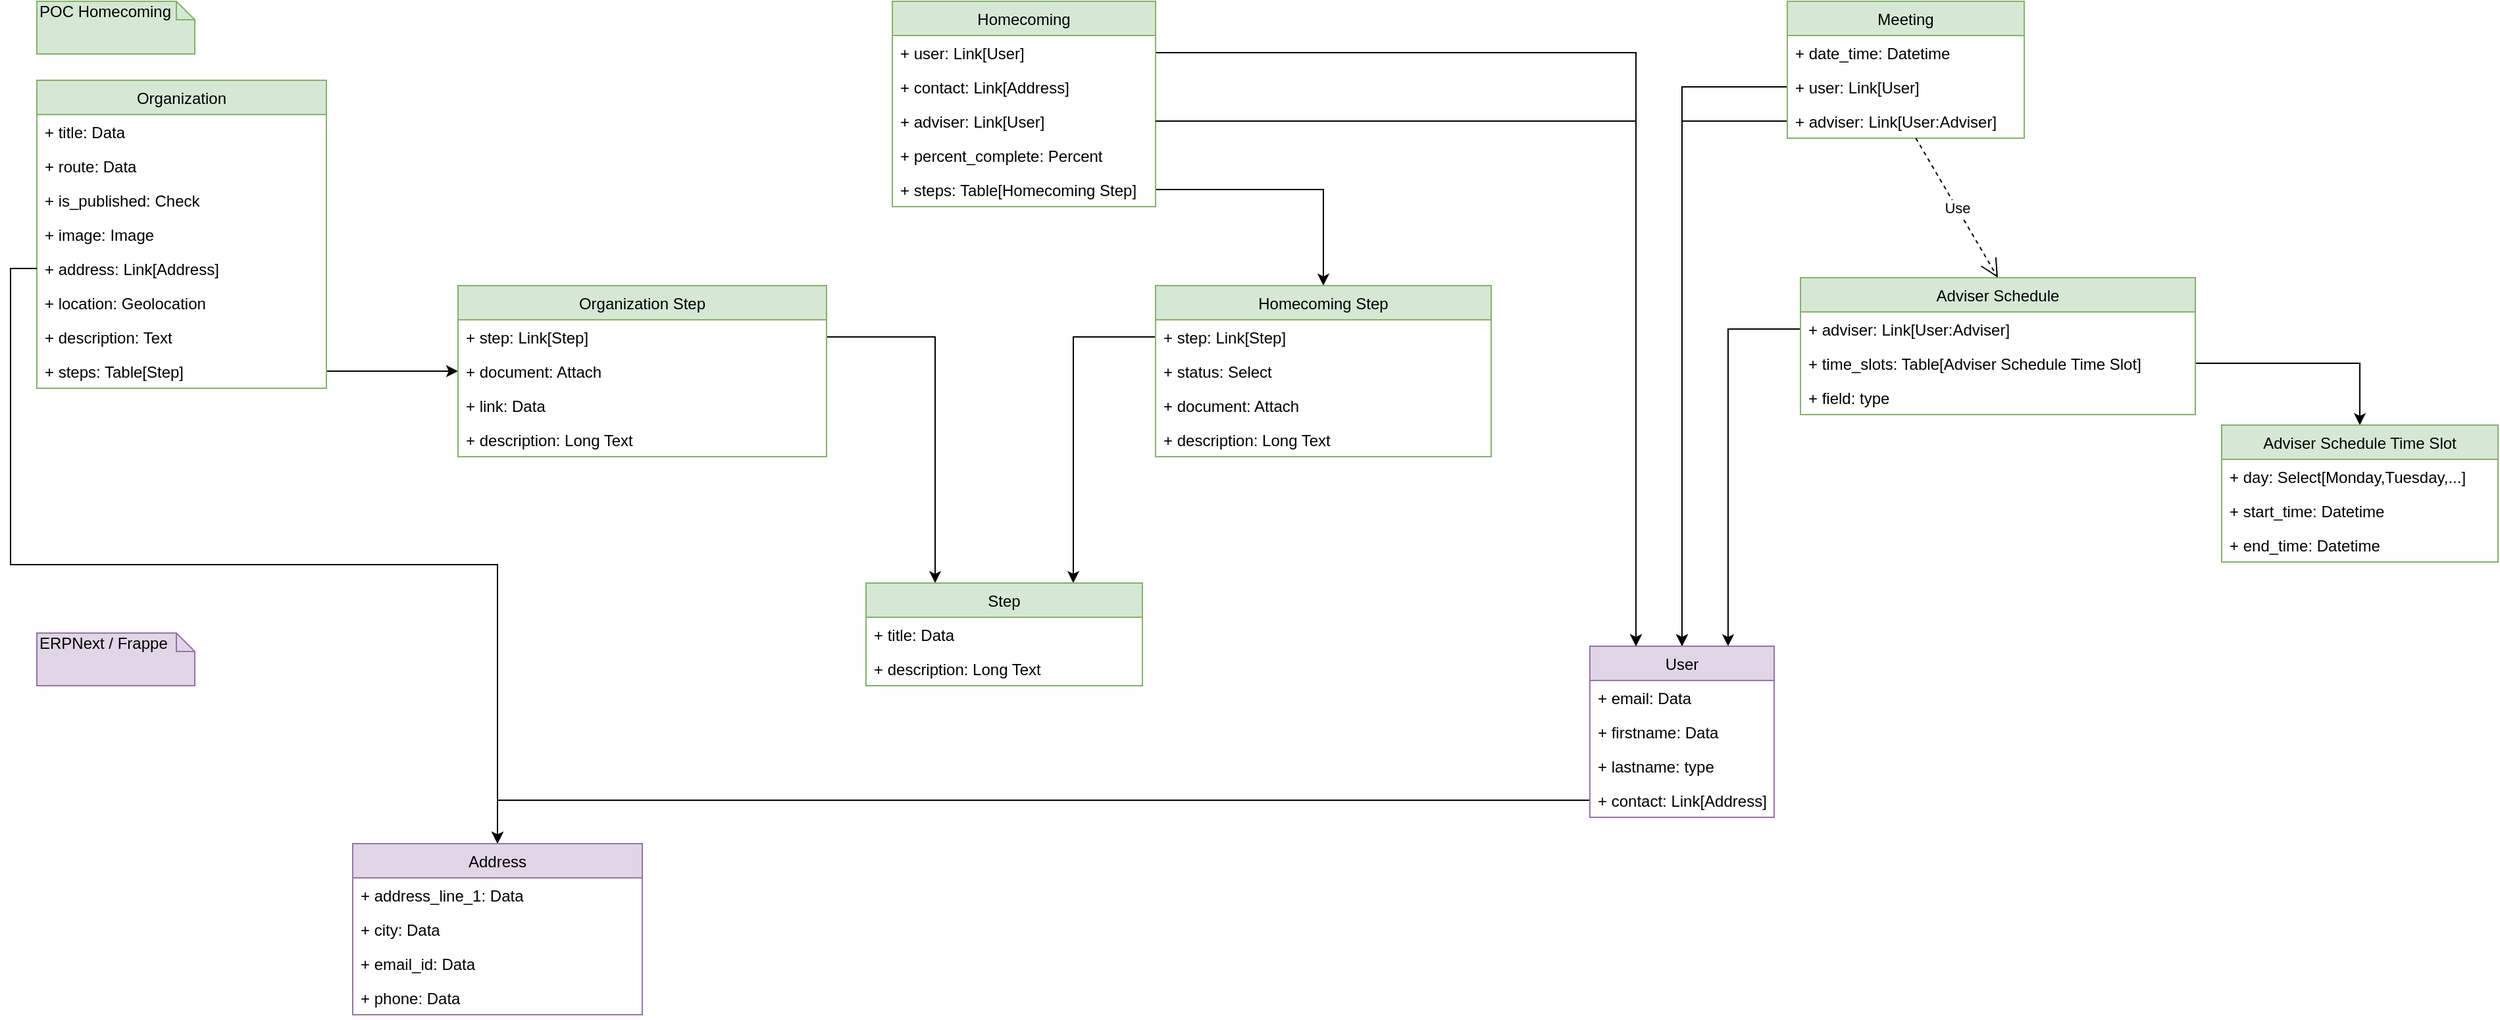 <mxfile version="12.9.14"><diagram id="CUa-wceZVMu4AO8y3Hg5" name="Page-1"><mxGraphModel dx="1394" dy="514" grid="1" gridSize="10" guides="1" tooltips="1" connect="1" arrows="1" fold="1" page="1" pageScale="1" pageWidth="1169" pageHeight="827" math="0" shadow="0"><root><mxCell id="0"/><mxCell id="1" parent="0"/><mxCell id="TeUuFCn307Gs_QQ1nQsQ-22" value="ERPNext / Frappe" style="shape=note;whiteSpace=wrap;html=1;size=14;verticalAlign=top;align=left;spacingTop=-6;fillColor=#e1d5e7;strokeColor=#9673a6;" parent="1" vertex="1"><mxGeometry x="40" y="520" width="120" height="40" as="geometry"/></mxCell><mxCell id="TeUuFCn307Gs_QQ1nQsQ-23" value="POC Homecoming" style="shape=note;whiteSpace=wrap;html=1;size=14;verticalAlign=top;align=left;spacingTop=-6;fillColor=#d5e8d4;strokeColor=#82b366;" parent="1" vertex="1"><mxGeometry x="40" y="40" width="120" height="40" as="geometry"/></mxCell><mxCell id="15" style="edgeStyle=orthogonalEdgeStyle;rounded=0;orthogonalLoop=1;jettySize=auto;html=1;entryX=0.5;entryY=0;entryDx=0;entryDy=0;" parent="1" source="TeUuFCn307Gs_QQ1nQsQ-11" target="TeUuFCn307Gs_QQ1nQsQ-5" edge="1"><mxGeometry relative="1" as="geometry"/></mxCell><mxCell id="17" style="edgeStyle=orthogonalEdgeStyle;rounded=0;orthogonalLoop=1;jettySize=auto;html=1;" parent="1" source="16" target="55" edge="1"><mxGeometry relative="1" as="geometry"/></mxCell><mxCell id="18" style="edgeStyle=orthogonalEdgeStyle;rounded=0;orthogonalLoop=1;jettySize=auto;html=1;exitX=1;exitY=0.5;exitDx=0;exitDy=0;entryX=0.5;entryY=0;entryDx=0;entryDy=0;" parent="1" source="8" target="10" edge="1"><mxGeometry relative="1" as="geometry"/></mxCell><mxCell id="20" style="edgeStyle=orthogonalEdgeStyle;rounded=0;orthogonalLoop=1;jettySize=auto;html=1;exitX=0;exitY=0.5;exitDx=0;exitDy=0;entryX=0.5;entryY=0;entryDx=0;entryDy=0;" parent="1" source="5" target="TeUuFCn307Gs_QQ1nQsQ-13" edge="1"><mxGeometry relative="1" as="geometry"/></mxCell><mxCell id="21" style="edgeStyle=orthogonalEdgeStyle;rounded=0;orthogonalLoop=1;jettySize=auto;html=1;exitX=0;exitY=0.5;exitDx=0;exitDy=0;entryX=0.5;entryY=0;entryDx=0;entryDy=0;" parent="1" source="4" target="TeUuFCn307Gs_QQ1nQsQ-13" edge="1"><mxGeometry relative="1" as="geometry"/></mxCell><mxCell id="22" style="edgeStyle=orthogonalEdgeStyle;rounded=0;orthogonalLoop=1;jettySize=auto;html=1;exitX=0;exitY=0.5;exitDx=0;exitDy=0;entryX=0.75;entryY=0;entryDx=0;entryDy=0;" parent="1" source="7" target="TeUuFCn307Gs_QQ1nQsQ-13" edge="1"><mxGeometry relative="1" as="geometry"/></mxCell><mxCell id="23" style="edgeStyle=orthogonalEdgeStyle;rounded=0;orthogonalLoop=1;jettySize=auto;html=1;exitX=1;exitY=0.5;exitDx=0;exitDy=0;entryX=0.25;entryY=0;entryDx=0;entryDy=0;" parent="1" source="TeUuFCn307Gs_QQ1nQsQ-10" target="TeUuFCn307Gs_QQ1nQsQ-13" edge="1"><mxGeometry relative="1" as="geometry"/></mxCell><mxCell id="26" style="edgeStyle=orthogonalEdgeStyle;rounded=0;orthogonalLoop=1;jettySize=auto;html=1;exitX=0;exitY=0.5;exitDx=0;exitDy=0;" parent="1" source="25" target="TeUuFCn307Gs_QQ1nQsQ-17" edge="1"><mxGeometry relative="1" as="geometry"/></mxCell><mxCell id="2" value="Meeting" style="swimlane;fontStyle=0;childLayout=stackLayout;horizontal=1;startSize=26;fillColor=#d5e8d4;horizontalStack=0;resizeParent=1;resizeParentMax=0;resizeLast=0;collapsible=1;marginBottom=0;strokeColor=#82b366;" parent="1" vertex="1"><mxGeometry x="1370" y="40" width="180" height="104" as="geometry"/></mxCell><mxCell id="3" value="+ date_time: Datetime" style="text;strokeColor=none;fillColor=none;align=left;verticalAlign=top;spacingLeft=4;spacingRight=4;overflow=hidden;rotatable=0;points=[[0,0.5],[1,0.5]];portConstraint=eastwest;" parent="2" vertex="1"><mxGeometry y="26" width="180" height="26" as="geometry"/></mxCell><mxCell id="5" value="+ user: Link[User]" style="text;strokeColor=none;fillColor=none;align=left;verticalAlign=top;spacingLeft=4;spacingRight=4;overflow=hidden;rotatable=0;points=[[0,0.5],[1,0.5]];portConstraint=eastwest;" parent="2" vertex="1"><mxGeometry y="52" width="180" height="26" as="geometry"/></mxCell><mxCell id="4" value="+ adviser: Link[User:Adviser]" style="text;strokeColor=none;fillColor=none;align=left;verticalAlign=top;spacingLeft=4;spacingRight=4;overflow=hidden;rotatable=0;points=[[0,0.5],[1,0.5]];portConstraint=eastwest;" parent="2" vertex="1"><mxGeometry y="78" width="180" height="26" as="geometry"/></mxCell><mxCell id="TeUuFCn307Gs_QQ1nQsQ-1" value="Organization" style="swimlane;fontStyle=0;childLayout=stackLayout;horizontal=1;startSize=26;fillColor=#d5e8d4;horizontalStack=0;resizeParent=1;resizeParentMax=0;resizeLast=0;collapsible=1;marginBottom=0;strokeColor=#82b366;" parent="1" vertex="1"><mxGeometry x="40" y="100" width="220" height="234" as="geometry"/></mxCell><mxCell id="TeUuFCn307Gs_QQ1nQsQ-2" value="+ title: Data" style="text;strokeColor=none;fillColor=none;align=left;verticalAlign=top;spacingLeft=4;spacingRight=4;overflow=hidden;rotatable=0;points=[[0,0.5],[1,0.5]];portConstraint=eastwest;" parent="TeUuFCn307Gs_QQ1nQsQ-1" vertex="1"><mxGeometry y="26" width="220" height="26" as="geometry"/></mxCell><mxCell id="70" value="+ route: Data" style="text;strokeColor=none;fillColor=none;align=left;verticalAlign=top;spacingLeft=4;spacingRight=4;overflow=hidden;rotatable=0;points=[[0,0.5],[1,0.5]];portConstraint=eastwest;" parent="TeUuFCn307Gs_QQ1nQsQ-1" vertex="1"><mxGeometry y="52" width="220" height="26" as="geometry"/></mxCell><mxCell id="TeUuFCn307Gs_QQ1nQsQ-25" value="+ is_published: Check" style="text;strokeColor=none;fillColor=none;align=left;verticalAlign=top;spacingLeft=4;spacingRight=4;overflow=hidden;rotatable=0;points=[[0,0.5],[1,0.5]];portConstraint=eastwest;" parent="TeUuFCn307Gs_QQ1nQsQ-1" vertex="1"><mxGeometry y="78" width="220" height="26" as="geometry"/></mxCell><mxCell id="TeUuFCn307Gs_QQ1nQsQ-4" value="+ image: Image" style="text;strokeColor=none;fillColor=none;align=left;verticalAlign=top;spacingLeft=4;spacingRight=4;overflow=hidden;rotatable=0;points=[[0,0.5],[1,0.5]];portConstraint=eastwest;" parent="TeUuFCn307Gs_QQ1nQsQ-1" vertex="1"><mxGeometry y="104" width="220" height="26" as="geometry"/></mxCell><mxCell id="24" value="+ address: Link[Address]" style="text;strokeColor=none;fillColor=none;align=left;verticalAlign=top;spacingLeft=4;spacingRight=4;overflow=hidden;rotatable=0;points=[[0,0.5],[1,0.5]];portConstraint=eastwest;" parent="TeUuFCn307Gs_QQ1nQsQ-1" vertex="1"><mxGeometry y="130" width="220" height="26" as="geometry"/></mxCell><mxCell id="TeUuFCn307Gs_QQ1nQsQ-3" value="+ location: Geolocation" style="text;strokeColor=none;fillColor=none;align=left;verticalAlign=top;spacingLeft=4;spacingRight=4;overflow=hidden;rotatable=0;points=[[0,0.5],[1,0.5]];portConstraint=eastwest;" parent="TeUuFCn307Gs_QQ1nQsQ-1" vertex="1"><mxGeometry y="156" width="220" height="26" as="geometry"/></mxCell><mxCell id="TeUuFCn307Gs_QQ1nQsQ-24" value="+ description: Text" style="text;strokeColor=none;fillColor=none;align=left;verticalAlign=top;spacingLeft=4;spacingRight=4;overflow=hidden;rotatable=0;points=[[0,0.5],[1,0.5]];portConstraint=eastwest;" parent="TeUuFCn307Gs_QQ1nQsQ-1" vertex="1"><mxGeometry y="182" width="220" height="26" as="geometry"/></mxCell><mxCell id="16" value="+ steps: Table[Step]" style="text;strokeColor=none;fillColor=none;align=left;verticalAlign=top;spacingLeft=4;spacingRight=4;overflow=hidden;rotatable=0;points=[[0,0.5],[1,0.5]];portConstraint=eastwest;" parent="TeUuFCn307Gs_QQ1nQsQ-1" vertex="1"><mxGeometry y="208" width="220" height="26" as="geometry"/></mxCell><mxCell id="27" style="edgeStyle=orthogonalEdgeStyle;rounded=0;orthogonalLoop=1;jettySize=auto;html=1;exitX=0;exitY=0.5;exitDx=0;exitDy=0;" parent="1" source="24" target="TeUuFCn307Gs_QQ1nQsQ-17" edge="1"><mxGeometry relative="1" as="geometry"/></mxCell><mxCell id="TeUuFCn307Gs_QQ1nQsQ-9" value="Homecoming" style="swimlane;fontStyle=0;childLayout=stackLayout;horizontal=1;startSize=26;fillColor=#d5e8d4;horizontalStack=0;resizeParent=1;resizeParentMax=0;resizeLast=0;collapsible=1;marginBottom=0;strokeColor=#82b366;" parent="1" vertex="1"><mxGeometry x="690" y="40" width="200" height="156" as="geometry"/></mxCell><mxCell id="TeUuFCn307Gs_QQ1nQsQ-10" value="+ user: Link[User]" style="text;strokeColor=none;fillColor=none;align=left;verticalAlign=top;spacingLeft=4;spacingRight=4;overflow=hidden;rotatable=0;points=[[0,0.5],[1,0.5]];portConstraint=eastwest;" parent="TeUuFCn307Gs_QQ1nQsQ-9" vertex="1"><mxGeometry y="26" width="200" height="26" as="geometry"/></mxCell><mxCell id="53" value="+ contact: Link[Address]" style="text;strokeColor=none;fillColor=none;align=left;verticalAlign=top;spacingLeft=4;spacingRight=4;overflow=hidden;rotatable=0;points=[[0,0.5],[1,0.5]];portConstraint=eastwest;" parent="TeUuFCn307Gs_QQ1nQsQ-9" vertex="1"><mxGeometry y="52" width="200" height="26" as="geometry"/></mxCell><mxCell id="TeUuFCn307Gs_QQ1nQsQ-12" value="+ adviser: Link[User]" style="text;strokeColor=none;fillColor=none;align=left;verticalAlign=top;spacingLeft=4;spacingRight=4;overflow=hidden;rotatable=0;points=[[0,0.5],[1,0.5]];portConstraint=eastwest;" parent="TeUuFCn307Gs_QQ1nQsQ-9" vertex="1"><mxGeometry y="78" width="200" height="26" as="geometry"/></mxCell><mxCell id="54" value="+ percent_complete: Percent" style="text;strokeColor=none;fillColor=none;align=left;verticalAlign=top;spacingLeft=4;spacingRight=4;overflow=hidden;rotatable=0;points=[[0,0.5],[1,0.5]];portConstraint=eastwest;" parent="TeUuFCn307Gs_QQ1nQsQ-9" vertex="1"><mxGeometry y="104" width="200" height="26" as="geometry"/></mxCell><mxCell id="TeUuFCn307Gs_QQ1nQsQ-11" value="+ steps: Table[Homecoming Step]" style="text;strokeColor=none;fillColor=none;align=left;verticalAlign=top;spacingLeft=4;spacingRight=4;overflow=hidden;rotatable=0;points=[[0,0.5],[1,0.5]];portConstraint=eastwest;" parent="TeUuFCn307Gs_QQ1nQsQ-9" vertex="1"><mxGeometry y="130" width="200" height="26" as="geometry"/></mxCell><mxCell id="TeUuFCn307Gs_QQ1nQsQ-13" value="User" style="swimlane;fontStyle=0;childLayout=stackLayout;horizontal=1;startSize=26;fillColor=#e1d5e7;horizontalStack=0;resizeParent=1;resizeParentMax=0;resizeLast=0;collapsible=1;marginBottom=0;strokeColor=#9673a6;" parent="1" vertex="1"><mxGeometry x="1220" y="530" width="140" height="130" as="geometry"/></mxCell><mxCell id="TeUuFCn307Gs_QQ1nQsQ-14" value="+ email: Data" style="text;strokeColor=none;fillColor=none;align=left;verticalAlign=top;spacingLeft=4;spacingRight=4;overflow=hidden;rotatable=0;points=[[0,0.5],[1,0.5]];portConstraint=eastwest;" parent="TeUuFCn307Gs_QQ1nQsQ-13" vertex="1"><mxGeometry y="26" width="140" height="26" as="geometry"/></mxCell><mxCell id="TeUuFCn307Gs_QQ1nQsQ-15" value="+ firstname: Data" style="text;strokeColor=none;fillColor=none;align=left;verticalAlign=top;spacingLeft=4;spacingRight=4;overflow=hidden;rotatable=0;points=[[0,0.5],[1,0.5]];portConstraint=eastwest;" parent="TeUuFCn307Gs_QQ1nQsQ-13" vertex="1"><mxGeometry y="52" width="140" height="26" as="geometry"/></mxCell><mxCell id="TeUuFCn307Gs_QQ1nQsQ-16" value="+ lastname: type" style="text;strokeColor=none;fillColor=none;align=left;verticalAlign=top;spacingLeft=4;spacingRight=4;overflow=hidden;rotatable=0;points=[[0,0.5],[1,0.5]];portConstraint=eastwest;" parent="TeUuFCn307Gs_QQ1nQsQ-13" vertex="1"><mxGeometry y="78" width="140" height="26" as="geometry"/></mxCell><mxCell id="25" value="+ contact: Link[Address]" style="text;strokeColor=none;fillColor=none;align=left;verticalAlign=top;spacingLeft=4;spacingRight=4;overflow=hidden;rotatable=0;points=[[0,0.5],[1,0.5]];portConstraint=eastwest;" parent="TeUuFCn307Gs_QQ1nQsQ-13" vertex="1"><mxGeometry y="104" width="140" height="26" as="geometry"/></mxCell><mxCell id="52" style="edgeStyle=orthogonalEdgeStyle;rounded=0;orthogonalLoop=1;jettySize=auto;html=1;exitX=0;exitY=0.5;exitDx=0;exitDy=0;entryX=0.75;entryY=0;entryDx=0;entryDy=0;" parent="1" source="TeUuFCn307Gs_QQ1nQsQ-6" target="49" edge="1"><mxGeometry relative="1" as="geometry"/></mxCell><mxCell id="59" style="edgeStyle=orthogonalEdgeStyle;rounded=0;orthogonalLoop=1;jettySize=auto;html=1;exitX=1;exitY=0.5;exitDx=0;exitDy=0;entryX=0.25;entryY=0;entryDx=0;entryDy=0;" parent="1" source="56" target="49" edge="1"><mxGeometry relative="1" as="geometry"/></mxCell><mxCell id="60" value="Use" style="endArrow=open;endSize=12;dashed=1;html=1;entryX=0.5;entryY=0;entryDx=0;entryDy=0;" parent="1" source="4" target="6" edge="1"><mxGeometry width="160" relative="1" as="geometry"><mxPoint x="1410" y="260" as="sourcePoint"/><mxPoint x="1570" y="260" as="targetPoint"/></mxGeometry></mxCell><mxCell id="6" value="Adviser Schedule" style="swimlane;fontStyle=0;childLayout=stackLayout;horizontal=1;startSize=26;fillColor=#d5e8d4;horizontalStack=0;resizeParent=1;resizeParentMax=0;resizeLast=0;collapsible=1;marginBottom=0;strokeColor=#82b366;" parent="1" vertex="1"><mxGeometry x="1380" y="250" width="300" height="104" as="geometry"/></mxCell><mxCell id="7" value="+ adviser: Link[User:Adviser]" style="text;strokeColor=none;fillColor=none;align=left;verticalAlign=top;spacingLeft=4;spacingRight=4;overflow=hidden;rotatable=0;points=[[0,0.5],[1,0.5]];portConstraint=eastwest;" parent="6" vertex="1"><mxGeometry y="26" width="300" height="26" as="geometry"/></mxCell><mxCell id="8" value="+ time_slots: Table[Adviser Schedule Time Slot]" style="text;strokeColor=none;fillColor=none;align=left;verticalAlign=top;spacingLeft=4;spacingRight=4;overflow=hidden;rotatable=0;points=[[0,0.5],[1,0.5]];portConstraint=eastwest;" parent="6" vertex="1"><mxGeometry y="52" width="300" height="26" as="geometry"/></mxCell><mxCell id="9" value="+ field: type" style="text;strokeColor=none;fillColor=none;align=left;verticalAlign=top;spacingLeft=4;spacingRight=4;overflow=hidden;rotatable=0;points=[[0,0.5],[1,0.5]];portConstraint=eastwest;" parent="6" vertex="1"><mxGeometry y="78" width="300" height="26" as="geometry"/></mxCell><mxCell id="10" value="Adviser Schedule Time Slot" style="swimlane;fontStyle=0;childLayout=stackLayout;horizontal=1;startSize=26;fillColor=#d5e8d4;horizontalStack=0;resizeParent=1;resizeParentMax=0;resizeLast=0;collapsible=1;marginBottom=0;strokeColor=#82b366;" parent="1" vertex="1"><mxGeometry x="1700" y="362" width="210" height="104" as="geometry"/></mxCell><mxCell id="11" value="+ day: Select[Monday,Tuesday,...]" style="text;strokeColor=none;fillColor=none;align=left;verticalAlign=top;spacingLeft=4;spacingRight=4;overflow=hidden;rotatable=0;points=[[0,0.5],[1,0.5]];portConstraint=eastwest;" parent="10" vertex="1"><mxGeometry y="26" width="210" height="26" as="geometry"/></mxCell><mxCell id="12" value="+ start_time: Datetime" style="text;strokeColor=none;fillColor=none;align=left;verticalAlign=top;spacingLeft=4;spacingRight=4;overflow=hidden;rotatable=0;points=[[0,0.5],[1,0.5]];portConstraint=eastwest;" parent="10" vertex="1"><mxGeometry y="52" width="210" height="26" as="geometry"/></mxCell><mxCell id="13" value="+ end_time: Datetime" style="text;strokeColor=none;fillColor=none;align=left;verticalAlign=top;spacingLeft=4;spacingRight=4;overflow=hidden;rotatable=0;points=[[0,0.5],[1,0.5]];portConstraint=eastwest;" parent="10" vertex="1"><mxGeometry y="78" width="210" height="26" as="geometry"/></mxCell><mxCell id="61" style="edgeStyle=orthogonalEdgeStyle;rounded=0;orthogonalLoop=1;jettySize=auto;html=1;exitX=1;exitY=0.5;exitDx=0;exitDy=0;entryX=0.25;entryY=0;entryDx=0;entryDy=0;" parent="1" source="TeUuFCn307Gs_QQ1nQsQ-12" target="TeUuFCn307Gs_QQ1nQsQ-13" edge="1"><mxGeometry relative="1" as="geometry"/></mxCell><mxCell id="TeUuFCn307Gs_QQ1nQsQ-17" value="Address" style="swimlane;fontStyle=0;childLayout=stackLayout;horizontal=1;startSize=26;fillColor=#e1d5e7;horizontalStack=0;resizeParent=1;resizeParentMax=0;resizeLast=0;collapsible=1;marginBottom=0;strokeColor=#9673a6;" parent="1" vertex="1"><mxGeometry x="280" y="680" width="220" height="130" as="geometry"/></mxCell><mxCell id="TeUuFCn307Gs_QQ1nQsQ-18" value="+ address_line_1: Data" style="text;strokeColor=none;fillColor=none;align=left;verticalAlign=top;spacingLeft=4;spacingRight=4;overflow=hidden;rotatable=0;points=[[0,0.5],[1,0.5]];portConstraint=eastwest;" parent="TeUuFCn307Gs_QQ1nQsQ-17" vertex="1"><mxGeometry y="26" width="220" height="26" as="geometry"/></mxCell><mxCell id="TeUuFCn307Gs_QQ1nQsQ-19" value="+ city: Data" style="text;strokeColor=none;fillColor=none;align=left;verticalAlign=top;spacingLeft=4;spacingRight=4;overflow=hidden;rotatable=0;points=[[0,0.5],[1,0.5]];portConstraint=eastwest;" parent="TeUuFCn307Gs_QQ1nQsQ-17" vertex="1"><mxGeometry y="52" width="220" height="26" as="geometry"/></mxCell><mxCell id="TeUuFCn307Gs_QQ1nQsQ-20" value="+ email_id: Data" style="text;strokeColor=none;fillColor=none;align=left;verticalAlign=top;spacingLeft=4;spacingRight=4;overflow=hidden;rotatable=0;points=[[0,0.5],[1,0.5]];portConstraint=eastwest;" parent="TeUuFCn307Gs_QQ1nQsQ-17" vertex="1"><mxGeometry y="78" width="220" height="26" as="geometry"/></mxCell><mxCell id="72" value="+ phone: Data" style="text;strokeColor=none;fillColor=none;align=left;verticalAlign=top;spacingLeft=4;spacingRight=4;overflow=hidden;rotatable=0;points=[[0,0.5],[1,0.5]];portConstraint=eastwest;" parent="TeUuFCn307Gs_QQ1nQsQ-17" vertex="1"><mxGeometry y="104" width="220" height="26" as="geometry"/></mxCell><mxCell id="49" value="Step" style="swimlane;fontStyle=0;childLayout=stackLayout;horizontal=1;startSize=26;fillColor=#d5e8d4;horizontalStack=0;resizeParent=1;resizeParentMax=0;resizeLast=0;collapsible=1;marginBottom=0;strokeColor=#82b366;" parent="1" vertex="1"><mxGeometry x="670" y="482" width="210" height="78" as="geometry"/></mxCell><mxCell id="50" value="+ title: Data" style="text;strokeColor=none;fillColor=none;align=left;verticalAlign=top;spacingLeft=4;spacingRight=4;overflow=hidden;rotatable=0;points=[[0,0.5],[1,0.5]];portConstraint=eastwest;" parent="49" vertex="1"><mxGeometry y="26" width="210" height="26" as="geometry"/></mxCell><mxCell id="51" value="+ description: Long Text" style="text;strokeColor=none;fillColor=none;align=left;verticalAlign=top;spacingLeft=4;spacingRight=4;overflow=hidden;rotatable=0;points=[[0,0.5],[1,0.5]];portConstraint=eastwest;" parent="49" vertex="1"><mxGeometry y="52" width="210" height="26" as="geometry"/></mxCell><mxCell id="55" value="Organization Step" style="swimlane;fontStyle=0;childLayout=stackLayout;horizontal=1;startSize=26;fillColor=#d5e8d4;horizontalStack=0;resizeParent=1;resizeParentMax=0;resizeLast=0;collapsible=1;marginBottom=0;strokeColor=#82b366;" parent="1" vertex="1"><mxGeometry x="360" y="256" width="280" height="130" as="geometry"/></mxCell><mxCell id="56" value="+ step: Link[Step]" style="text;strokeColor=none;fillColor=none;align=left;verticalAlign=top;spacingLeft=4;spacingRight=4;overflow=hidden;rotatable=0;points=[[0,0.5],[1,0.5]];portConstraint=eastwest;" parent="55" vertex="1"><mxGeometry y="26" width="280" height="26" as="geometry"/></mxCell><mxCell id="62" value="+ document: Attach" style="text;strokeColor=none;fillColor=none;align=left;verticalAlign=top;spacingLeft=4;spacingRight=4;overflow=hidden;rotatable=0;points=[[0,0.5],[1,0.5]];portConstraint=eastwest;" parent="55" vertex="1"><mxGeometry y="52" width="280" height="26" as="geometry"/></mxCell><mxCell id="71" value="+ link: Data" style="text;strokeColor=none;fillColor=none;align=left;verticalAlign=top;spacingLeft=4;spacingRight=4;overflow=hidden;rotatable=0;points=[[0,0.5],[1,0.5]];portConstraint=eastwest;" parent="55" vertex="1"><mxGeometry y="78" width="280" height="26" as="geometry"/></mxCell><mxCell id="74" value="+ description: Long Text" style="text;strokeColor=none;fillColor=none;align=left;verticalAlign=top;spacingLeft=4;spacingRight=4;overflow=hidden;rotatable=0;points=[[0,0.5],[1,0.5]];portConstraint=eastwest;" parent="55" vertex="1"><mxGeometry y="104" width="280" height="26" as="geometry"/></mxCell><mxCell id="TeUuFCn307Gs_QQ1nQsQ-5" value="Homecoming Step" style="swimlane;fontStyle=0;childLayout=stackLayout;horizontal=1;startSize=26;fillColor=#d5e8d4;horizontalStack=0;resizeParent=1;resizeParentMax=0;resizeLast=0;collapsible=1;marginBottom=0;strokeColor=#82b366;" parent="1" vertex="1"><mxGeometry x="890" y="256" width="255" height="130" as="geometry"/></mxCell><mxCell id="TeUuFCn307Gs_QQ1nQsQ-6" value="+ step: Link[Step]" style="text;strokeColor=none;fillColor=none;align=left;verticalAlign=top;spacingLeft=4;spacingRight=4;overflow=hidden;rotatable=0;points=[[0,0.5],[1,0.5]];portConstraint=eastwest;" parent="TeUuFCn307Gs_QQ1nQsQ-5" vertex="1"><mxGeometry y="26" width="255" height="26" as="geometry"/></mxCell><mxCell id="TeUuFCn307Gs_QQ1nQsQ-7" value="+ status: Select" style="text;strokeColor=none;fillColor=none;align=left;verticalAlign=top;spacingLeft=4;spacingRight=4;overflow=hidden;rotatable=0;points=[[0,0.5],[1,0.5]];portConstraint=eastwest;" parent="TeUuFCn307Gs_QQ1nQsQ-5" vertex="1"><mxGeometry y="52" width="255" height="26" as="geometry"/></mxCell><mxCell id="66" value="+ document: Attach" style="text;strokeColor=none;fillColor=none;align=left;verticalAlign=top;spacingLeft=4;spacingRight=4;overflow=hidden;rotatable=0;points=[[0,0.5],[1,0.5]];portConstraint=eastwest;" parent="TeUuFCn307Gs_QQ1nQsQ-5" vertex="1"><mxGeometry y="78" width="255" height="26" as="geometry"/></mxCell><mxCell id="73" value="+ description: Long Text" style="text;strokeColor=none;fillColor=none;align=left;verticalAlign=top;spacingLeft=4;spacingRight=4;overflow=hidden;rotatable=0;points=[[0,0.5],[1,0.5]];portConstraint=eastwest;" parent="TeUuFCn307Gs_QQ1nQsQ-5" vertex="1"><mxGeometry y="104" width="255" height="26" as="geometry"/></mxCell></root></mxGraphModel></diagram></mxfile>